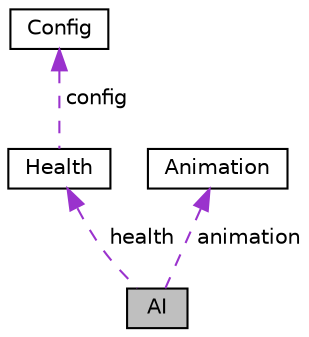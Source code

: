 digraph "AI"
{
  edge [fontname="Helvetica",fontsize="10",labelfontname="Helvetica",labelfontsize="10"];
  node [fontname="Helvetica",fontsize="10",shape=record];
  Node1 [label="AI",height=0.2,width=0.4,color="black", fillcolor="grey75", style="filled", fontcolor="black"];
  Node2 -> Node1 [dir="back",color="darkorchid3",fontsize="10",style="dashed",label=" health" ,fontname="Helvetica"];
  Node2 [label="Health",height=0.2,width=0.4,color="black", fillcolor="white", style="filled",URL="$classHealth.html"];
  Node3 -> Node2 [dir="back",color="darkorchid3",fontsize="10",style="dashed",label=" config" ,fontname="Helvetica"];
  Node3 [label="Config",height=0.2,width=0.4,color="black", fillcolor="white", style="filled",URL="$classConfig.html"];
  Node4 -> Node1 [dir="back",color="darkorchid3",fontsize="10",style="dashed",label=" animation" ,fontname="Helvetica"];
  Node4 [label="Animation",height=0.2,width=0.4,color="black", fillcolor="white", style="filled",URL="$classAnimation.html"];
}
